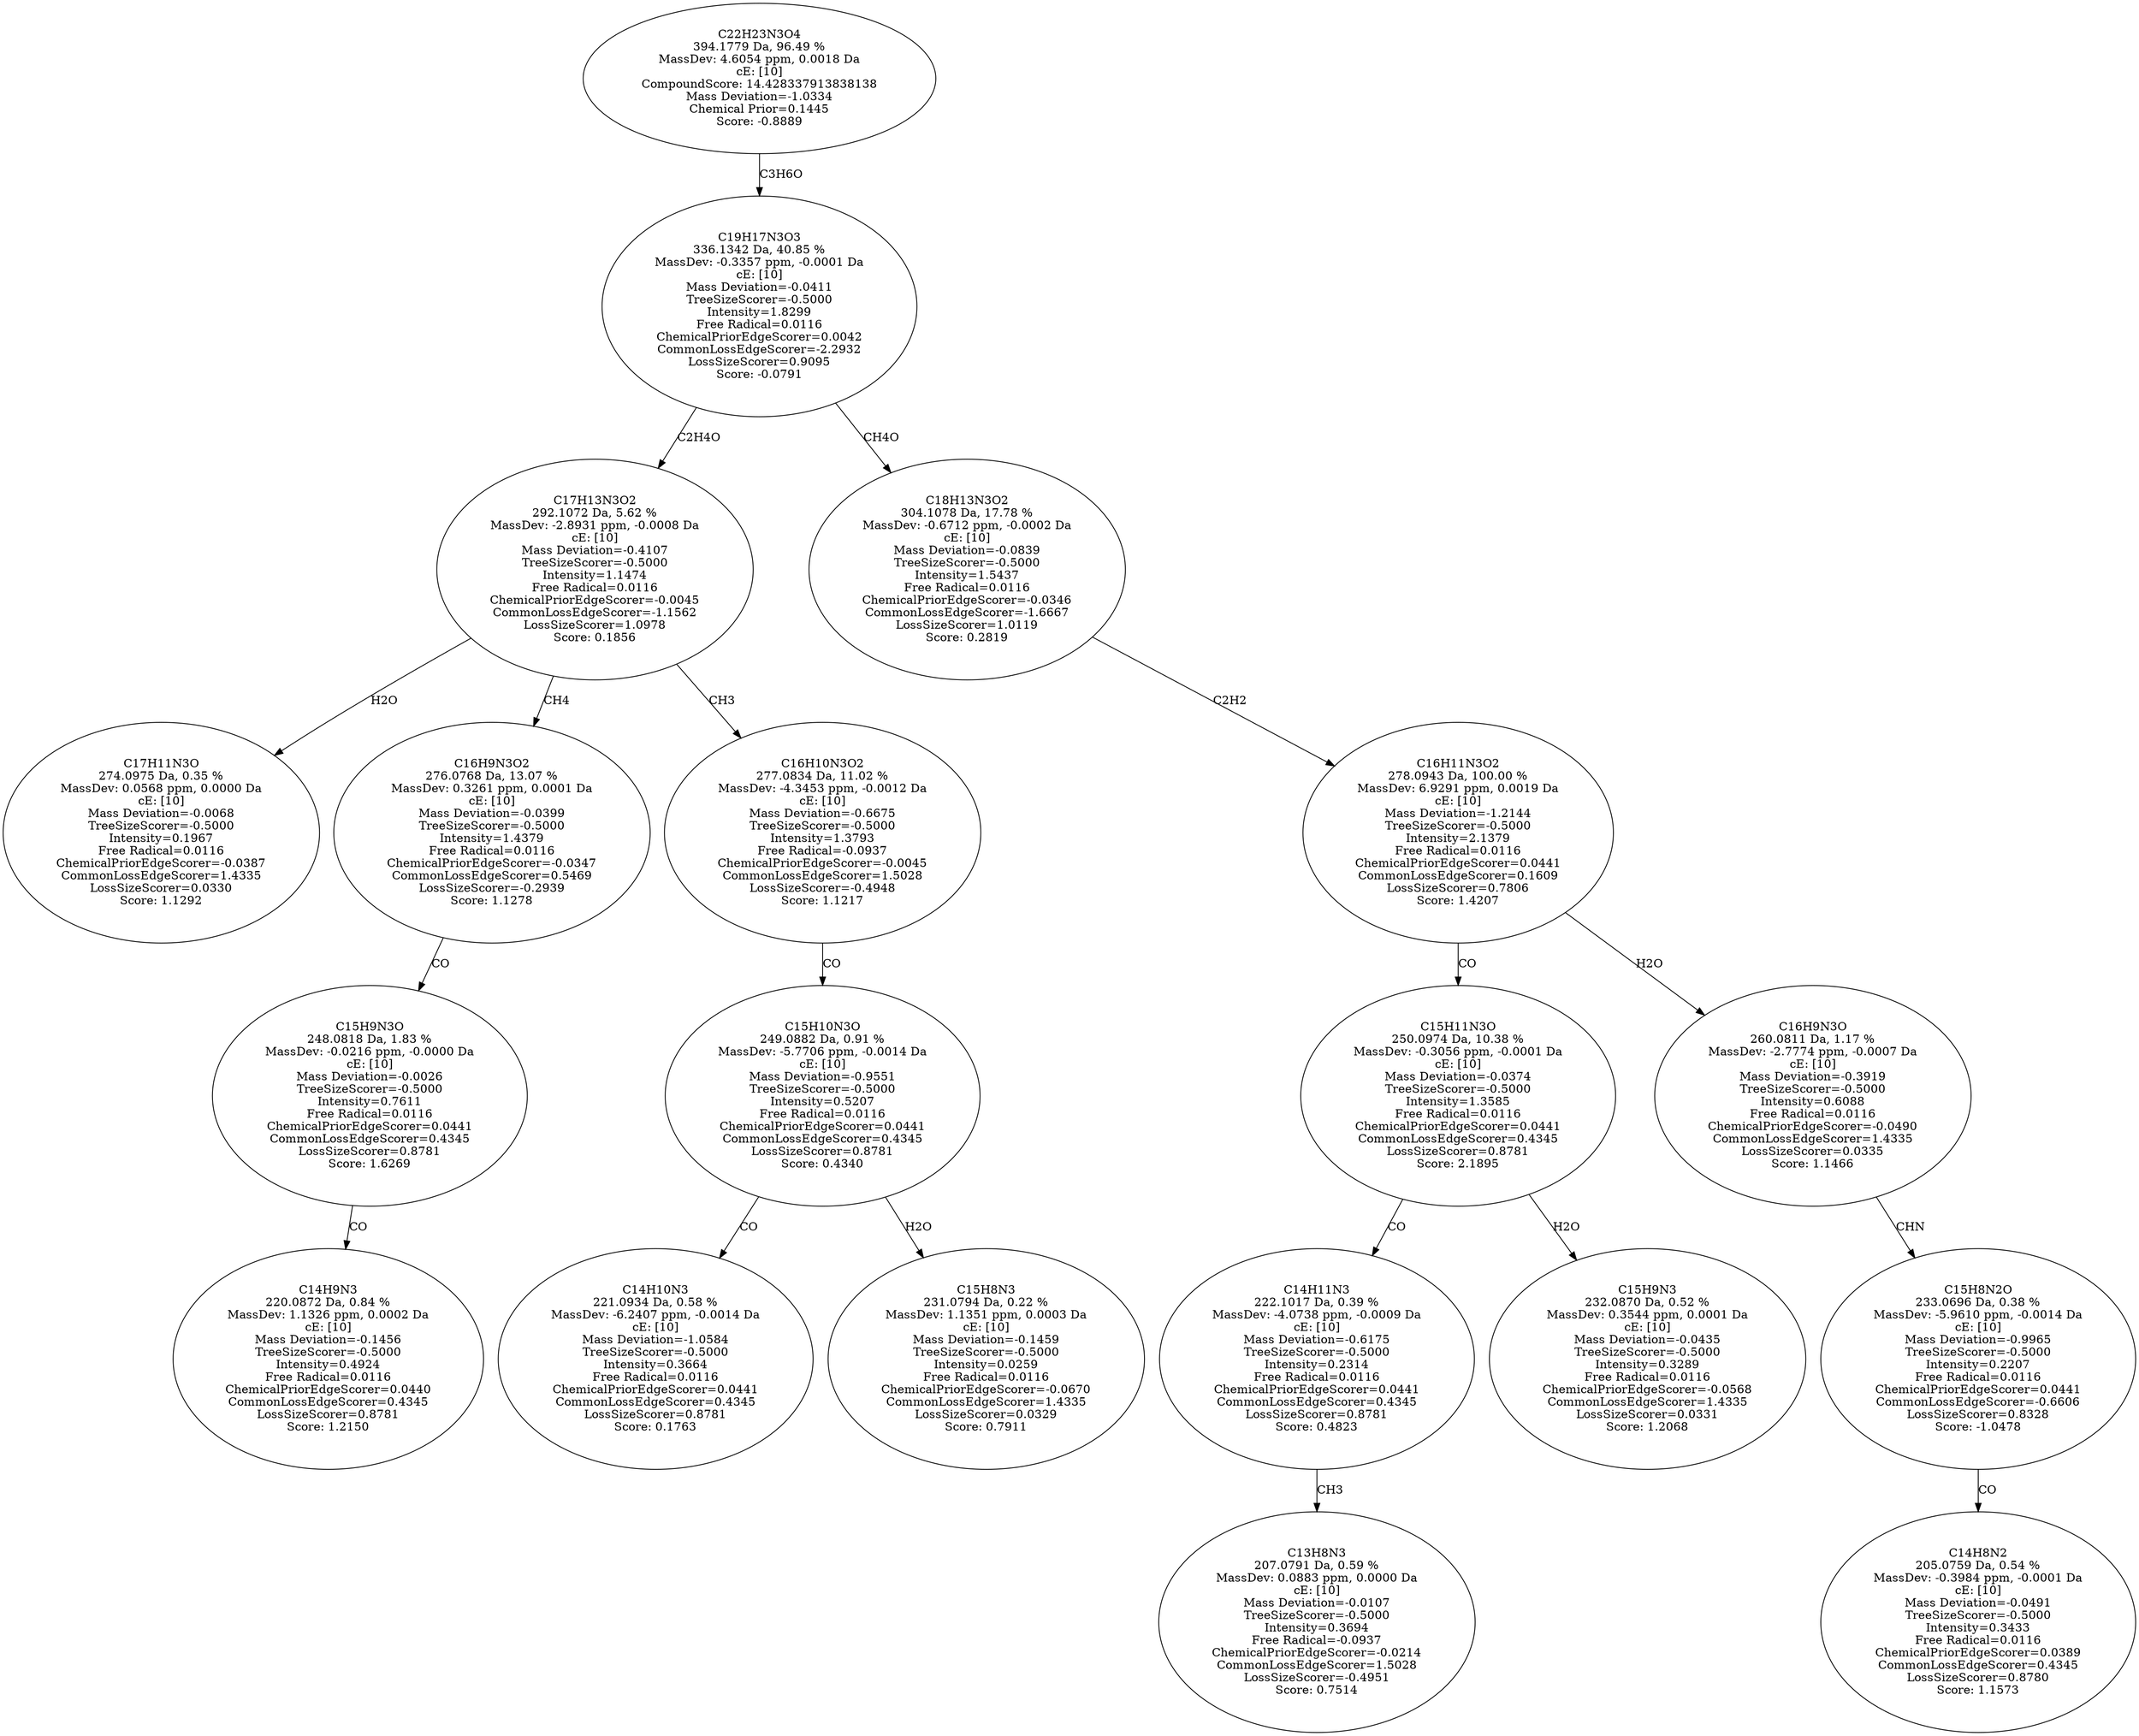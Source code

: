 strict digraph {
v1 [label="C17H11N3O\n274.0975 Da, 0.35 %\nMassDev: 0.0568 ppm, 0.0000 Da\ncE: [10]\nMass Deviation=-0.0068\nTreeSizeScorer=-0.5000\nIntensity=0.1967\nFree Radical=0.0116\nChemicalPriorEdgeScorer=-0.0387\nCommonLossEdgeScorer=1.4335\nLossSizeScorer=0.0330\nScore: 1.1292"];
v2 [label="C14H9N3\n220.0872 Da, 0.84 %\nMassDev: 1.1326 ppm, 0.0002 Da\ncE: [10]\nMass Deviation=-0.1456\nTreeSizeScorer=-0.5000\nIntensity=0.4924\nFree Radical=0.0116\nChemicalPriorEdgeScorer=0.0440\nCommonLossEdgeScorer=0.4345\nLossSizeScorer=0.8781\nScore: 1.2150"];
v3 [label="C15H9N3O\n248.0818 Da, 1.83 %\nMassDev: -0.0216 ppm, -0.0000 Da\ncE: [10]\nMass Deviation=-0.0026\nTreeSizeScorer=-0.5000\nIntensity=0.7611\nFree Radical=0.0116\nChemicalPriorEdgeScorer=0.0441\nCommonLossEdgeScorer=0.4345\nLossSizeScorer=0.8781\nScore: 1.6269"];
v4 [label="C16H9N3O2\n276.0768 Da, 13.07 %\nMassDev: 0.3261 ppm, 0.0001 Da\ncE: [10]\nMass Deviation=-0.0399\nTreeSizeScorer=-0.5000\nIntensity=1.4379\nFree Radical=0.0116\nChemicalPriorEdgeScorer=-0.0347\nCommonLossEdgeScorer=0.5469\nLossSizeScorer=-0.2939\nScore: 1.1278"];
v5 [label="C14H10N3\n221.0934 Da, 0.58 %\nMassDev: -6.2407 ppm, -0.0014 Da\ncE: [10]\nMass Deviation=-1.0584\nTreeSizeScorer=-0.5000\nIntensity=0.3664\nFree Radical=0.0116\nChemicalPriorEdgeScorer=0.0441\nCommonLossEdgeScorer=0.4345\nLossSizeScorer=0.8781\nScore: 0.1763"];
v6 [label="C15H8N3\n231.0794 Da, 0.22 %\nMassDev: 1.1351 ppm, 0.0003 Da\ncE: [10]\nMass Deviation=-0.1459\nTreeSizeScorer=-0.5000\nIntensity=0.0259\nFree Radical=0.0116\nChemicalPriorEdgeScorer=-0.0670\nCommonLossEdgeScorer=1.4335\nLossSizeScorer=0.0329\nScore: 0.7911"];
v7 [label="C15H10N3O\n249.0882 Da, 0.91 %\nMassDev: -5.7706 ppm, -0.0014 Da\ncE: [10]\nMass Deviation=-0.9551\nTreeSizeScorer=-0.5000\nIntensity=0.5207\nFree Radical=0.0116\nChemicalPriorEdgeScorer=0.0441\nCommonLossEdgeScorer=0.4345\nLossSizeScorer=0.8781\nScore: 0.4340"];
v8 [label="C16H10N3O2\n277.0834 Da, 11.02 %\nMassDev: -4.3453 ppm, -0.0012 Da\ncE: [10]\nMass Deviation=-0.6675\nTreeSizeScorer=-0.5000\nIntensity=1.3793\nFree Radical=-0.0937\nChemicalPriorEdgeScorer=-0.0045\nCommonLossEdgeScorer=1.5028\nLossSizeScorer=-0.4948\nScore: 1.1217"];
v9 [label="C17H13N3O2\n292.1072 Da, 5.62 %\nMassDev: -2.8931 ppm, -0.0008 Da\ncE: [10]\nMass Deviation=-0.4107\nTreeSizeScorer=-0.5000\nIntensity=1.1474\nFree Radical=0.0116\nChemicalPriorEdgeScorer=-0.0045\nCommonLossEdgeScorer=-1.1562\nLossSizeScorer=1.0978\nScore: 0.1856"];
v10 [label="C13H8N3\n207.0791 Da, 0.59 %\nMassDev: 0.0883 ppm, 0.0000 Da\ncE: [10]\nMass Deviation=-0.0107\nTreeSizeScorer=-0.5000\nIntensity=0.3694\nFree Radical=-0.0937\nChemicalPriorEdgeScorer=-0.0214\nCommonLossEdgeScorer=1.5028\nLossSizeScorer=-0.4951\nScore: 0.7514"];
v11 [label="C14H11N3\n222.1017 Da, 0.39 %\nMassDev: -4.0738 ppm, -0.0009 Da\ncE: [10]\nMass Deviation=-0.6175\nTreeSizeScorer=-0.5000\nIntensity=0.2314\nFree Radical=0.0116\nChemicalPriorEdgeScorer=0.0441\nCommonLossEdgeScorer=0.4345\nLossSizeScorer=0.8781\nScore: 0.4823"];
v12 [label="C15H9N3\n232.0870 Da, 0.52 %\nMassDev: 0.3544 ppm, 0.0001 Da\ncE: [10]\nMass Deviation=-0.0435\nTreeSizeScorer=-0.5000\nIntensity=0.3289\nFree Radical=0.0116\nChemicalPriorEdgeScorer=-0.0568\nCommonLossEdgeScorer=1.4335\nLossSizeScorer=0.0331\nScore: 1.2068"];
v13 [label="C15H11N3O\n250.0974 Da, 10.38 %\nMassDev: -0.3056 ppm, -0.0001 Da\ncE: [10]\nMass Deviation=-0.0374\nTreeSizeScorer=-0.5000\nIntensity=1.3585\nFree Radical=0.0116\nChemicalPriorEdgeScorer=0.0441\nCommonLossEdgeScorer=0.4345\nLossSizeScorer=0.8781\nScore: 2.1895"];
v14 [label="C14H8N2\n205.0759 Da, 0.54 %\nMassDev: -0.3984 ppm, -0.0001 Da\ncE: [10]\nMass Deviation=-0.0491\nTreeSizeScorer=-0.5000\nIntensity=0.3433\nFree Radical=0.0116\nChemicalPriorEdgeScorer=0.0389\nCommonLossEdgeScorer=0.4345\nLossSizeScorer=0.8780\nScore: 1.1573"];
v15 [label="C15H8N2O\n233.0696 Da, 0.38 %\nMassDev: -5.9610 ppm, -0.0014 Da\ncE: [10]\nMass Deviation=-0.9965\nTreeSizeScorer=-0.5000\nIntensity=0.2207\nFree Radical=0.0116\nChemicalPriorEdgeScorer=0.0441\nCommonLossEdgeScorer=-0.6606\nLossSizeScorer=0.8328\nScore: -1.0478"];
v16 [label="C16H9N3O\n260.0811 Da, 1.17 %\nMassDev: -2.7774 ppm, -0.0007 Da\ncE: [10]\nMass Deviation=-0.3919\nTreeSizeScorer=-0.5000\nIntensity=0.6088\nFree Radical=0.0116\nChemicalPriorEdgeScorer=-0.0490\nCommonLossEdgeScorer=1.4335\nLossSizeScorer=0.0335\nScore: 1.1466"];
v17 [label="C16H11N3O2\n278.0943 Da, 100.00 %\nMassDev: 6.9291 ppm, 0.0019 Da\ncE: [10]\nMass Deviation=-1.2144\nTreeSizeScorer=-0.5000\nIntensity=2.1379\nFree Radical=0.0116\nChemicalPriorEdgeScorer=0.0441\nCommonLossEdgeScorer=0.1609\nLossSizeScorer=0.7806\nScore: 1.4207"];
v18 [label="C18H13N3O2\n304.1078 Da, 17.78 %\nMassDev: -0.6712 ppm, -0.0002 Da\ncE: [10]\nMass Deviation=-0.0839\nTreeSizeScorer=-0.5000\nIntensity=1.5437\nFree Radical=0.0116\nChemicalPriorEdgeScorer=-0.0346\nCommonLossEdgeScorer=-1.6667\nLossSizeScorer=1.0119\nScore: 0.2819"];
v19 [label="C19H17N3O3\n336.1342 Da, 40.85 %\nMassDev: -0.3357 ppm, -0.0001 Da\ncE: [10]\nMass Deviation=-0.0411\nTreeSizeScorer=-0.5000\nIntensity=1.8299\nFree Radical=0.0116\nChemicalPriorEdgeScorer=0.0042\nCommonLossEdgeScorer=-2.2932\nLossSizeScorer=0.9095\nScore: -0.0791"];
v20 [label="C22H23N3O4\n394.1779 Da, 96.49 %\nMassDev: 4.6054 ppm, 0.0018 Da\ncE: [10]\nCompoundScore: 14.428337913838138\nMass Deviation=-1.0334\nChemical Prior=0.1445\nScore: -0.8889"];
v9 -> v1 [label="H2O"];
v3 -> v2 [label="CO"];
v4 -> v3 [label="CO"];
v9 -> v4 [label="CH4"];
v7 -> v5 [label="CO"];
v7 -> v6 [label="H2O"];
v8 -> v7 [label="CO"];
v9 -> v8 [label="CH3"];
v19 -> v9 [label="C2H4O"];
v11 -> v10 [label="CH3"];
v13 -> v11 [label="CO"];
v13 -> v12 [label="H2O"];
v17 -> v13 [label="CO"];
v15 -> v14 [label="CO"];
v16 -> v15 [label="CHN"];
v17 -> v16 [label="H2O"];
v18 -> v17 [label="C2H2"];
v19 -> v18 [label="CH4O"];
v20 -> v19 [label="C3H6O"];
}